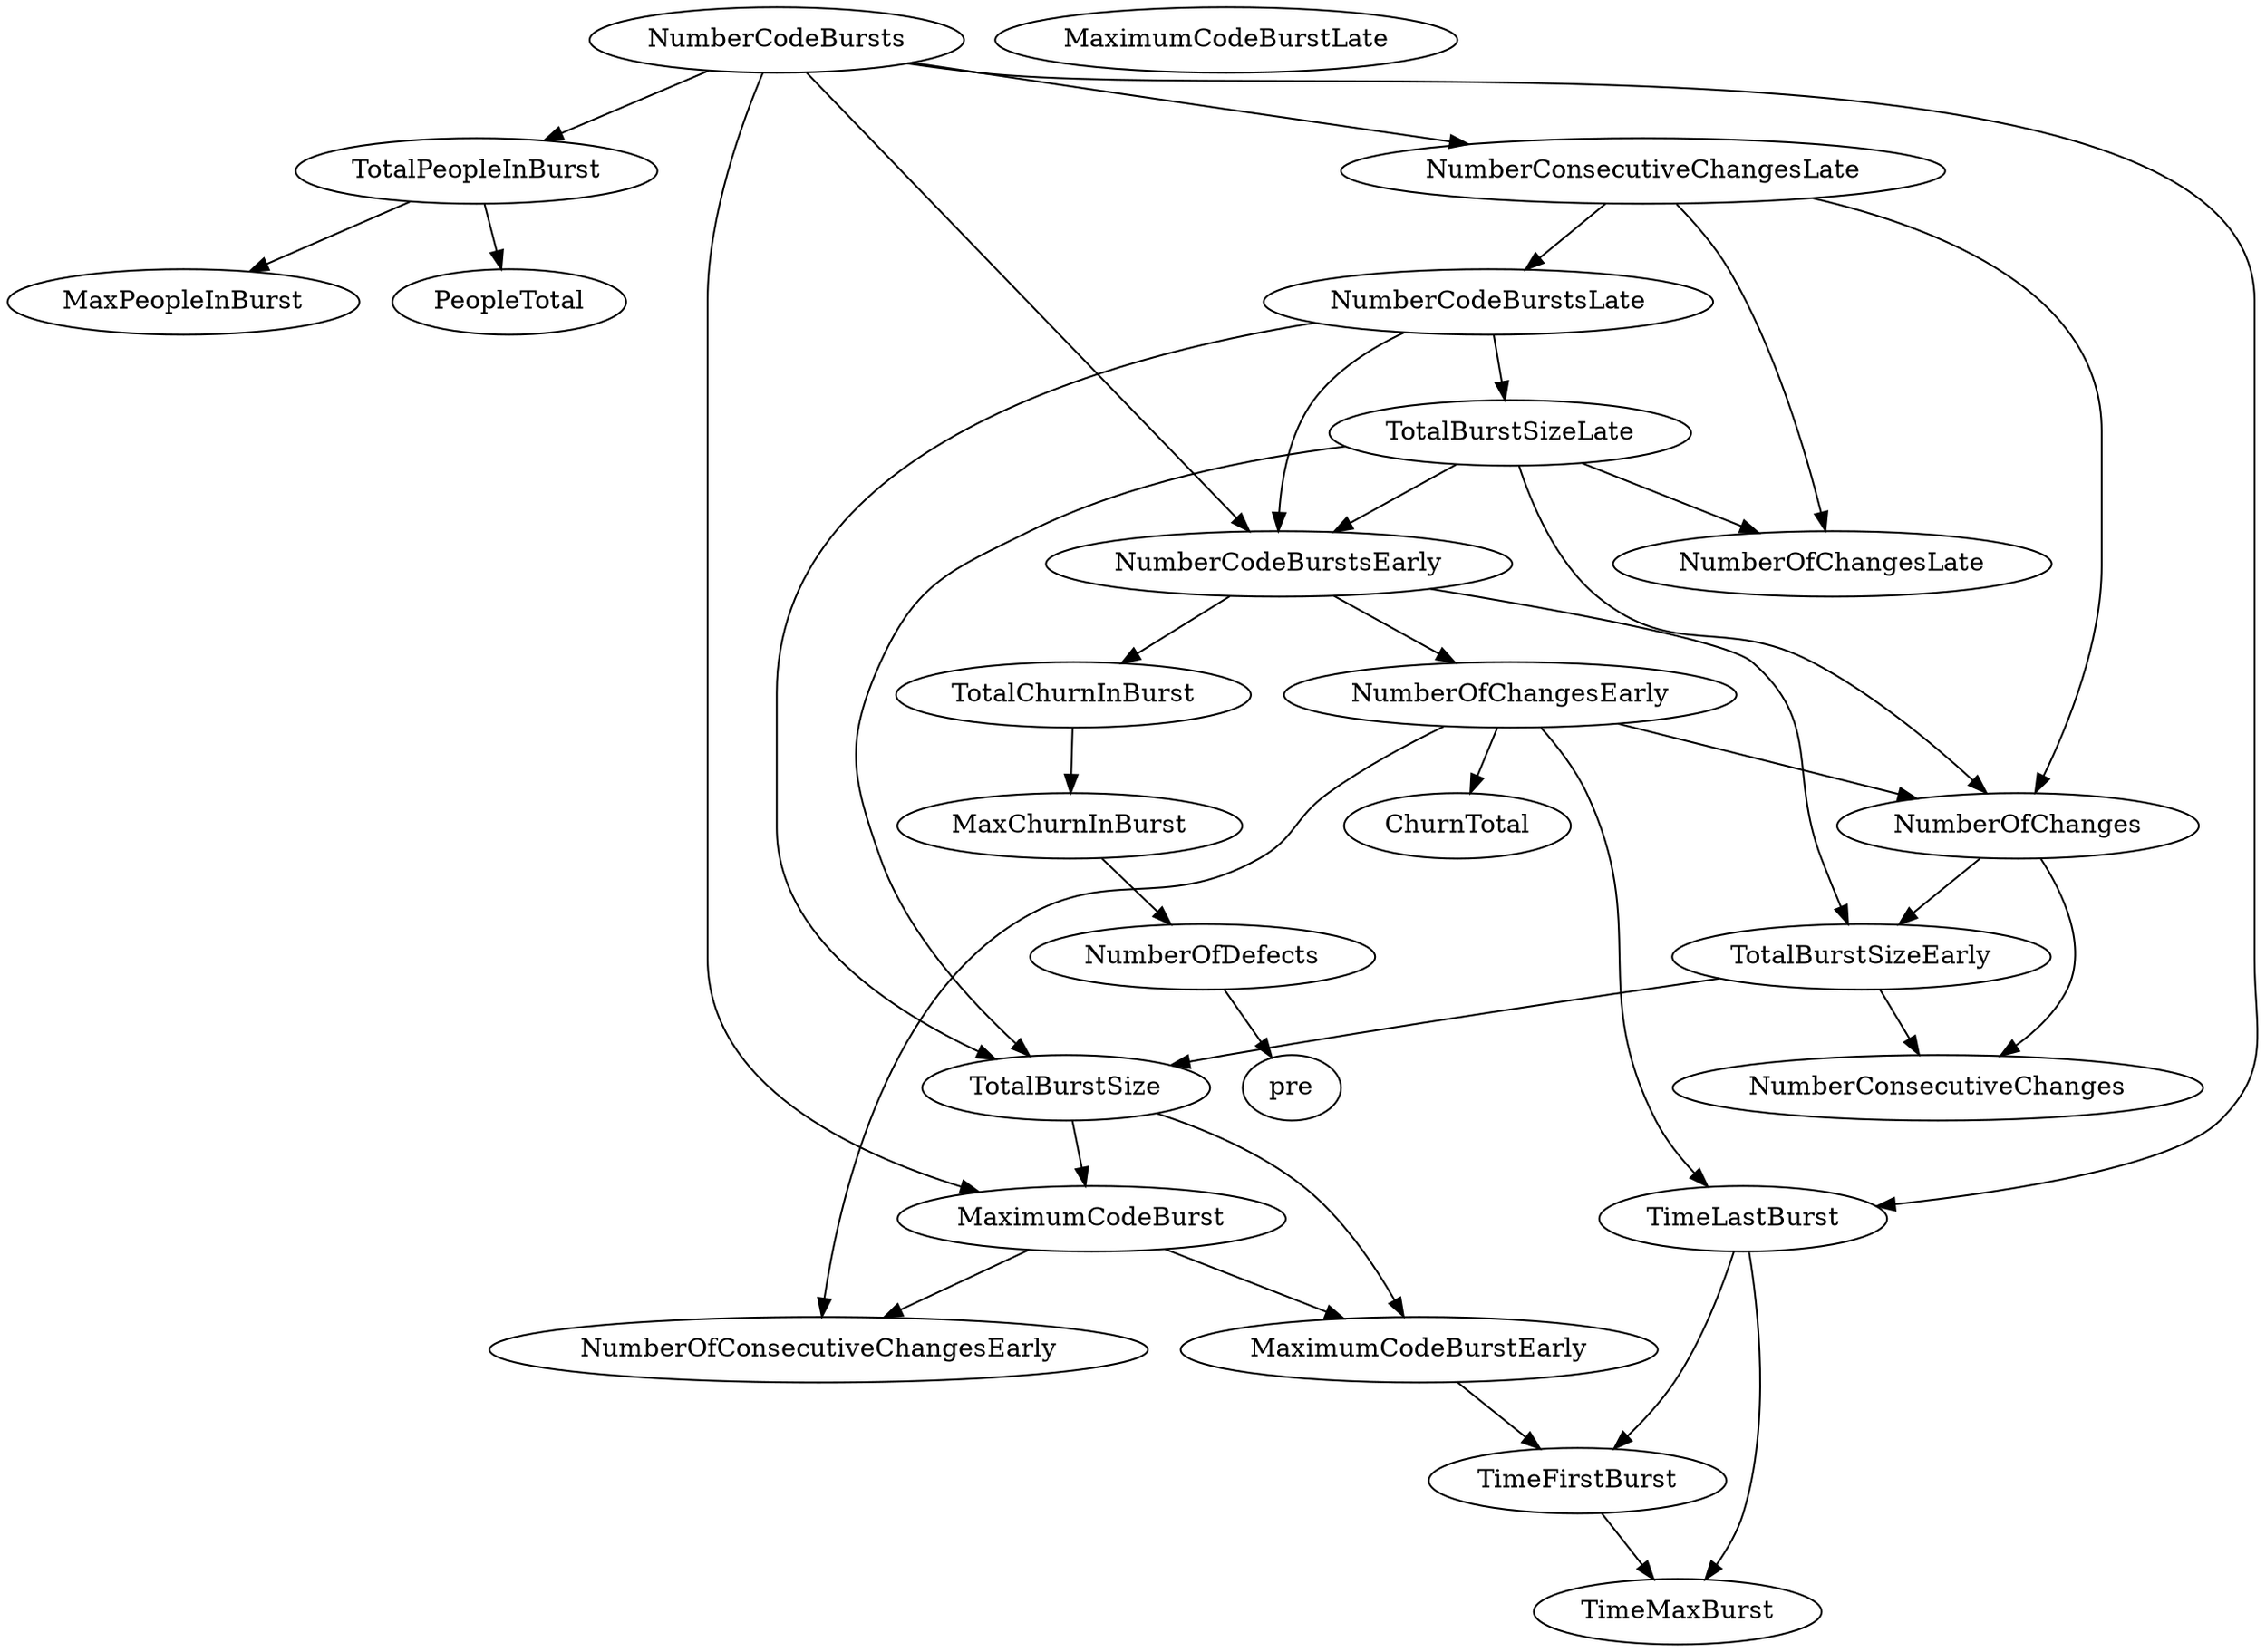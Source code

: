 digraph {
   TotalPeopleInBurst;
   MaximumCodeBurstLate;
   NumberOfChanges;
   MaxPeopleInBurst;
   TotalBurstSizeLate;
   NumberCodeBurstsLate;
   NumberOfChangesLate;
   NumberOfChangesEarly;
   MaxChurnInBurst;
   MaximumCodeBurstEarly;
   NumberCodeBurstsEarly;
   TimeFirstBurst;
   TotalChurnInBurst;
   ChurnTotal;
   MaximumCodeBurst;
   NumberOfConsecutiveChangesEarly;
   NumberConsecutiveChangesLate;
   TotalBurstSizeEarly;
   TotalBurstSize;
   TimeMaxBurst;
   NumberConsecutiveChanges;
   TimeLastBurst;
   NumberCodeBursts;
   PeopleTotal;
   pre;
   NumberOfDefects;
   TotalPeopleInBurst -> MaxPeopleInBurst;
   TotalPeopleInBurst -> PeopleTotal;
   NumberOfChanges -> TotalBurstSizeEarly;
   NumberOfChanges -> NumberConsecutiveChanges;
   TotalBurstSizeLate -> NumberOfChanges;
   TotalBurstSizeLate -> NumberOfChangesLate;
   TotalBurstSizeLate -> NumberCodeBurstsEarly;
   TotalBurstSizeLate -> TotalBurstSize;
   NumberCodeBurstsLate -> TotalBurstSizeLate;
   NumberCodeBurstsLate -> NumberCodeBurstsEarly;
   NumberCodeBurstsLate -> TotalBurstSize;
   NumberOfChangesEarly -> NumberOfChanges;
   NumberOfChangesEarly -> ChurnTotal;
   NumberOfChangesEarly -> NumberOfConsecutiveChangesEarly;
   NumberOfChangesEarly -> TimeLastBurst;
   MaxChurnInBurst -> NumberOfDefects;
   MaximumCodeBurstEarly -> TimeFirstBurst;
   NumberCodeBurstsEarly -> NumberOfChangesEarly;
   NumberCodeBurstsEarly -> TotalChurnInBurst;
   NumberCodeBurstsEarly -> TotalBurstSizeEarly;
   TimeFirstBurst -> TimeMaxBurst;
   TotalChurnInBurst -> MaxChurnInBurst;
   MaximumCodeBurst -> MaximumCodeBurstEarly;
   MaximumCodeBurst -> NumberOfConsecutiveChangesEarly;
   NumberConsecutiveChangesLate -> NumberOfChanges;
   NumberConsecutiveChangesLate -> NumberCodeBurstsLate;
   NumberConsecutiveChangesLate -> NumberOfChangesLate;
   TotalBurstSizeEarly -> TotalBurstSize;
   TotalBurstSizeEarly -> NumberConsecutiveChanges;
   TotalBurstSize -> MaximumCodeBurstEarly;
   TotalBurstSize -> MaximumCodeBurst;
   TimeLastBurst -> TimeFirstBurst;
   TimeLastBurst -> TimeMaxBurst;
   NumberCodeBursts -> TotalPeopleInBurst;
   NumberCodeBursts -> NumberCodeBurstsEarly;
   NumberCodeBursts -> MaximumCodeBurst;
   NumberCodeBursts -> NumberConsecutiveChangesLate;
   NumberCodeBursts -> TimeLastBurst;
   NumberOfDefects -> pre;
}
